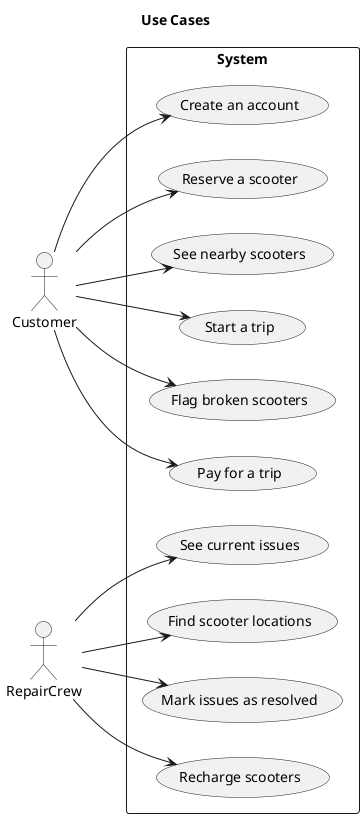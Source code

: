 @startuml

title "Use Cases"

left to right direction

Actor Customer
Actor RepairCrew

rectangle System {
  Customer --> (Create an account)
  Customer --> (Reserve a scooter)
  Customer --> (See nearby scooters)
  Customer --> (Start a trip)
  Customer --> (Flag broken scooters)
  Customer --> (Pay for a trip)

  RepairCrew --> (See current issues)
  RepairCrew --> (Find scooter locations)
  RepairCrew --> (Mark issues as resolved)
  RepairCrew --> (Recharge scooters)
}

@enduml